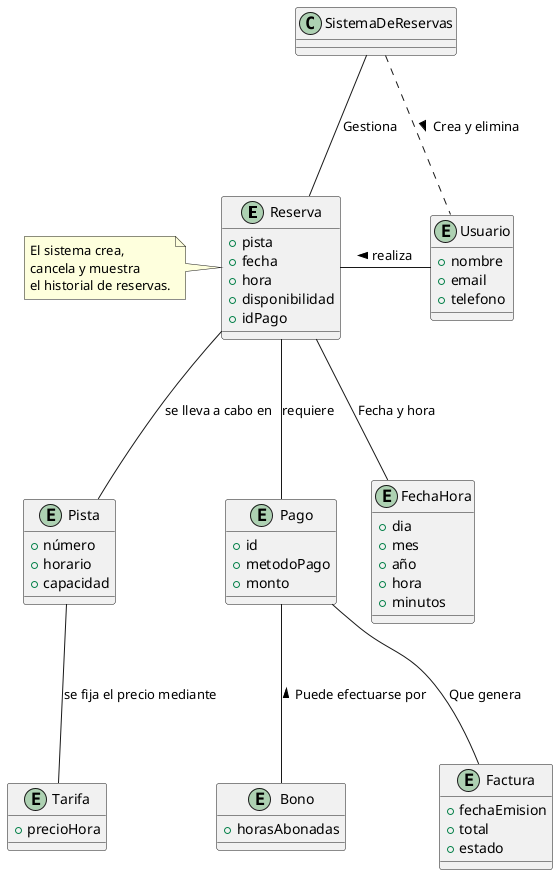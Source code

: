 @startuml Sistema de reservas

entity Reserva {
  + pista
  + fecha
  + hora
  + disponibilidad
  + idPago
}

note left of Reserva
 El sistema crea, 
 cancela y muestra 
 el historial de reservas.
 end note

entity Usuario {
  + nombre
  + email
  + telefono
}
entity Pista {
  + número
  + horario
  + capacidad
}

entity Pago {
  + id
  + metodoPago
  + monto
}

entity Bono {
  + horasAbonadas
}

entity Factura {
  + fechaEmision
  + total
  + estado
}

entity Tarifa {
  + precioHora
}

entity FechaHora {
  + dia
  + mes
  + año
  + hora
  + minutos
}

SistemaDeReservas --- Reserva: Gestiona
SistemaDeReservas .. Usuario : > Crea y elimina
Usuario -left- Reserva: > realiza
Reserva --- Pago: requiere
Reserva --- Pista: se lleva a cabo en
Pista --- Tarifa: se fija el precio mediante
Reserva --- FechaHora: Fecha y hora
Pago --- Factura: Que genera 
Pago --- Bono : < Puede efectuarse por

@enduml